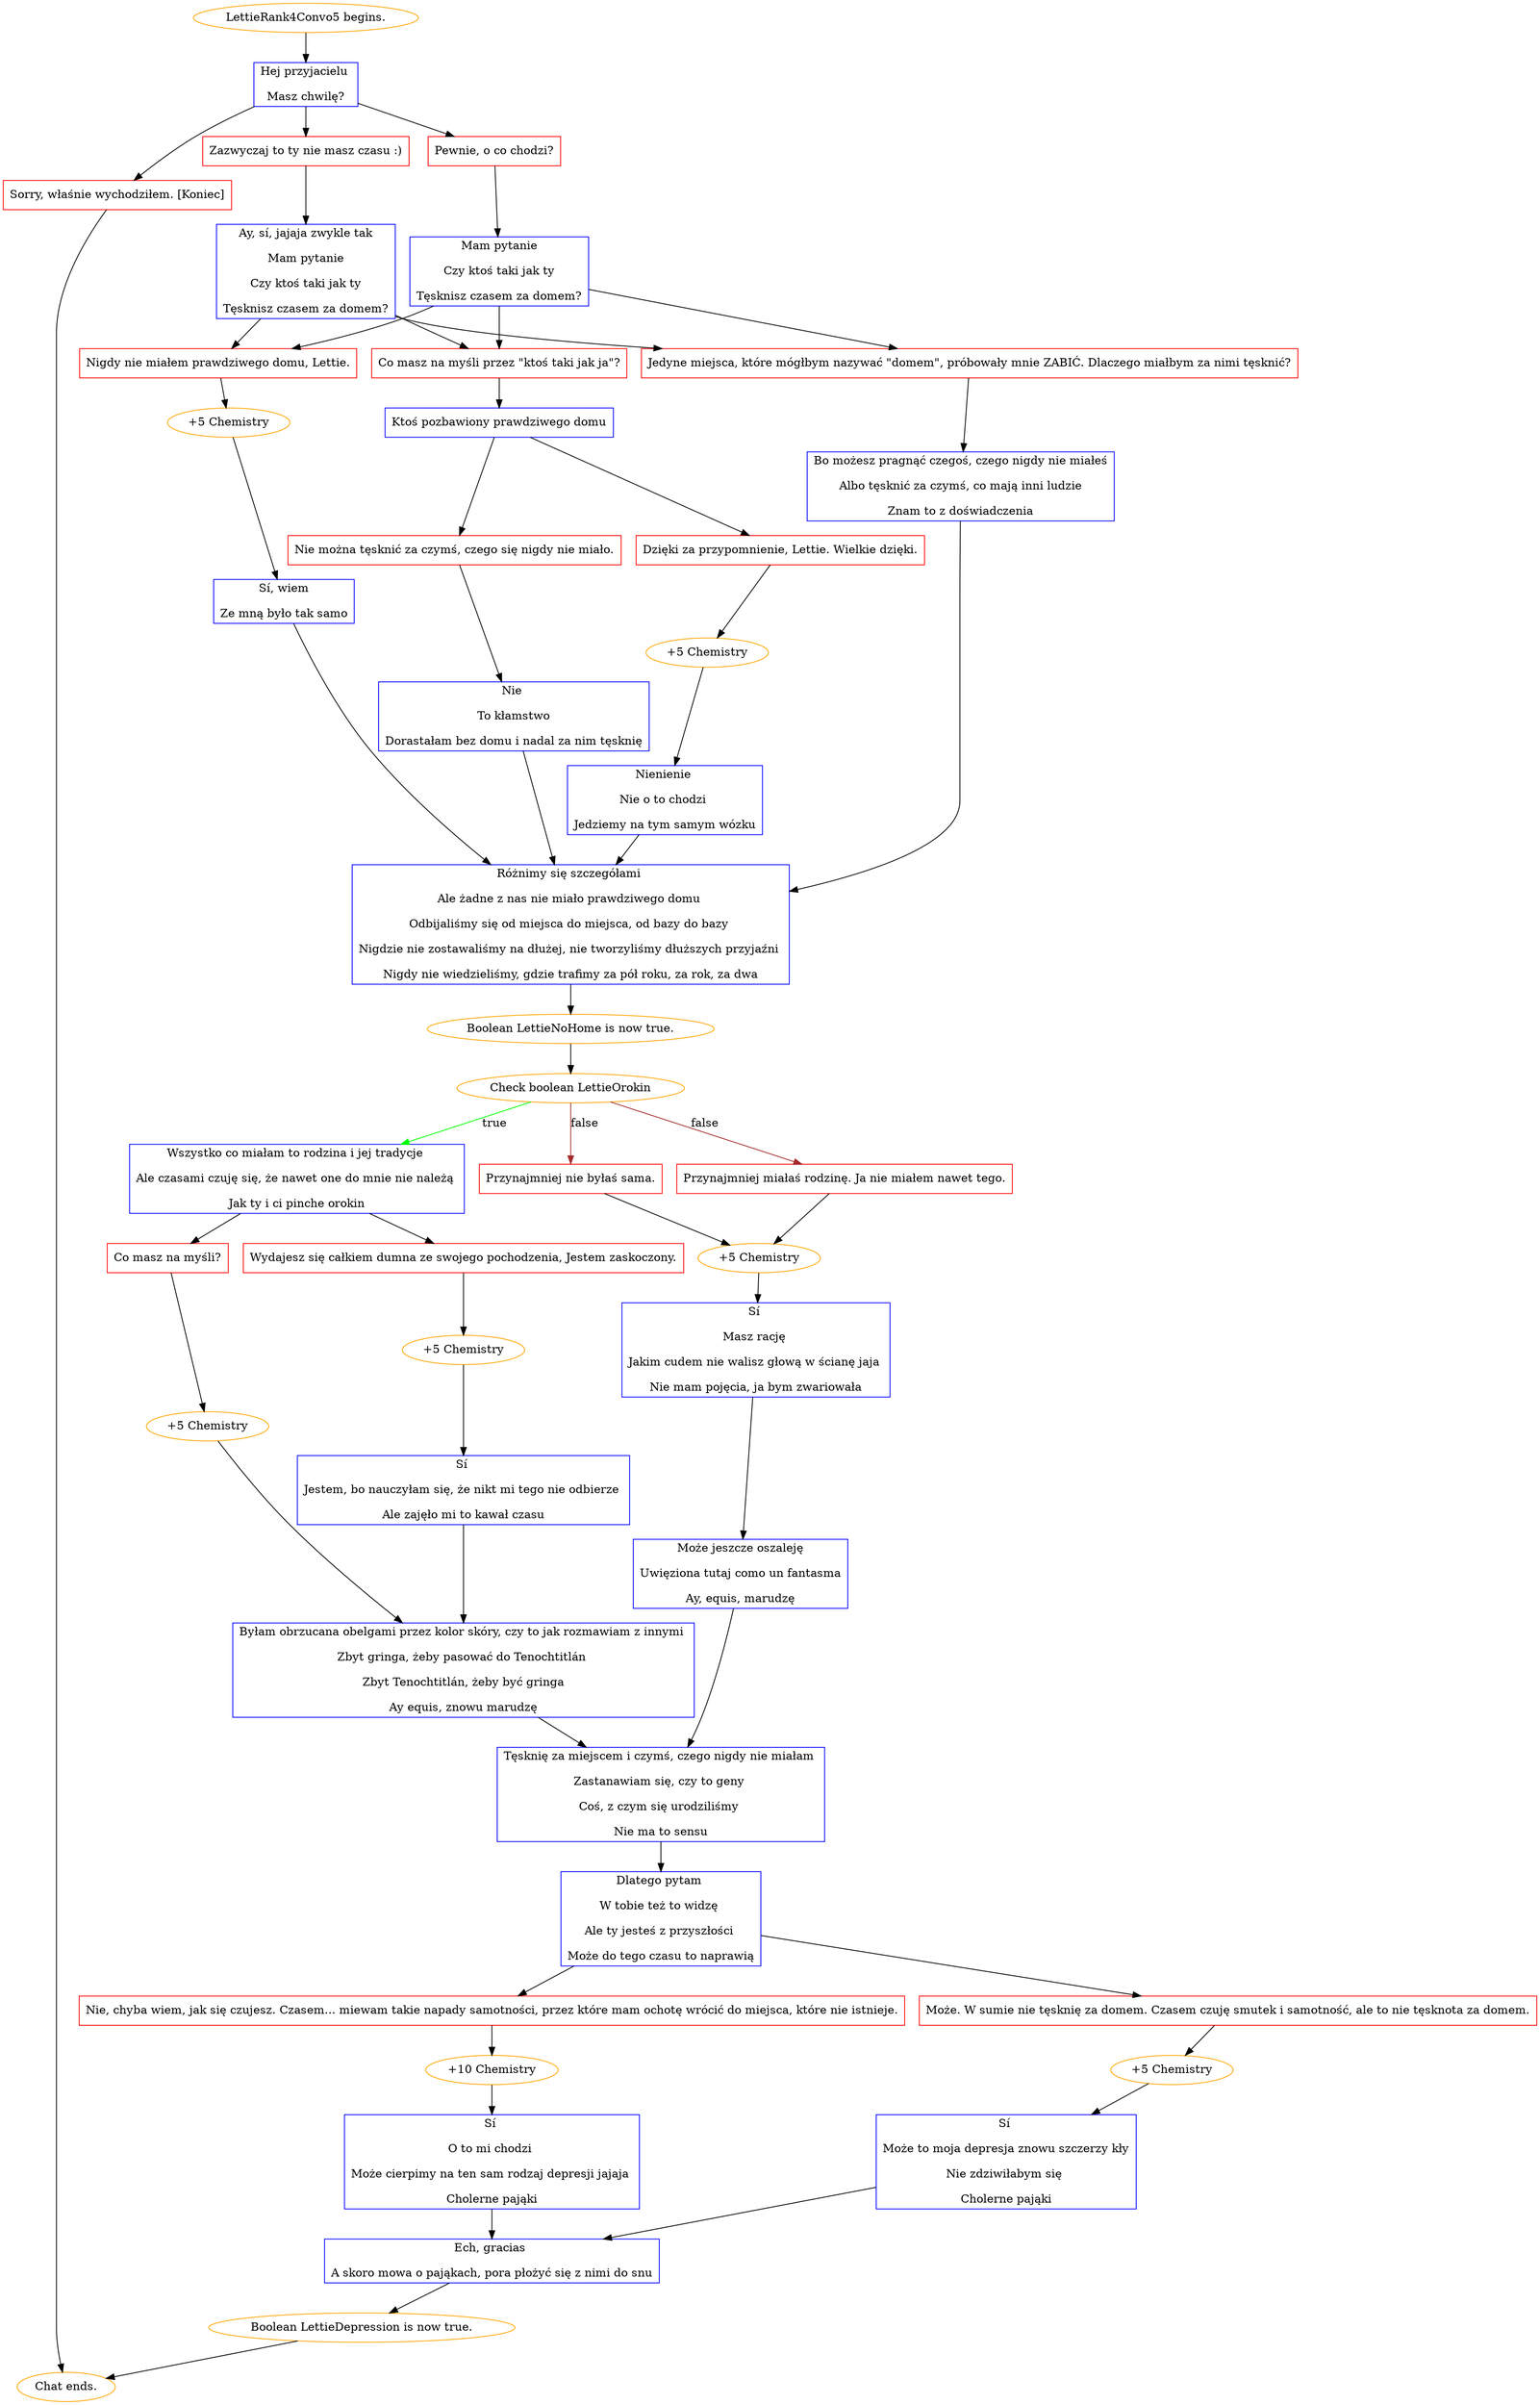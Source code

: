 digraph {
	"LettieRank4Convo5 begins." [color=orange];
		"LettieRank4Convo5 begins." -> j1894856778;
	j1894856778 [label="Hej przyjacielu 
Masz chwilę?",shape=box,color=blue];
		j1894856778 -> j2987218171;
		j1894856778 -> j3654456392;
		j1894856778 -> j450144540;
	j2987218171 [label="Zazwyczaj to ty nie masz czasu :)",shape=box,color=red];
		j2987218171 -> j1123571788;
	j3654456392 [label="Pewnie, o co chodzi?",shape=box,color=red];
		j3654456392 -> j3716638534;
	j450144540 [label="Sorry, właśnie wychodziłem. [Koniec]",shape=box,color=red];
		j450144540 -> "Chat ends.";
	j1123571788 [label="Ay, sí, jajaja zwykle tak
Mam pytanie
Czy ktoś taki jak ty
Tęsknisz czasem za domem?",shape=box,color=blue];
		j1123571788 -> j4091736635;
		j1123571788 -> j937286434;
		j1123571788 -> j661567522;
	j3716638534 [label="Mam pytanie
Czy ktoś taki jak ty
Tęsknisz czasem za domem?",shape=box,color=blue];
		j3716638534 -> j4091736635;
		j3716638534 -> j937286434;
		j3716638534 -> j661567522;
	"Chat ends." [color=orange];
	j4091736635 [label="Nigdy nie miałem prawdziwego domu, Lettie.",shape=box,color=red];
		j4091736635 -> j767253900;
	j937286434 [label="Co masz na myśli przez \"ktoś taki jak ja\"?",shape=box,color=red];
		j937286434 -> j3600029080;
	j661567522 [label="Jedyne miejsca, które mógłbym nazywać \"domem\", próbowały mnie ZABIĆ. Dlaczego miałbym za nimi tęsknić?",shape=box,color=red];
		j661567522 -> j2243600383;
	j767253900 [label="+5 Chemistry",color=orange];
		j767253900 -> j2608946900;
	j3600029080 [label="Ktoś pozbawiony prawdziwego domu",shape=box,color=blue];
		j3600029080 -> j1993994465;
		j3600029080 -> j1434196238;
	j2243600383 [label="Bo możesz pragnąć czegoś, czego nigdy nie miałeś
Albo tęsknić za czymś, co mają inni ludzie
Znam to z doświadczenia",shape=box,color=blue];
		j2243600383 -> j1589288274;
	j2608946900 [label="Sí, wiem
Ze mną było tak samo",shape=box,color=blue];
		j2608946900 -> j1589288274;
	j1993994465 [label="Dzięki za przypomnienie, Lettie. Wielkie dzięki.",shape=box,color=red];
		j1993994465 -> j3588902629;
	j1434196238 [label="Nie można tęsknić za czymś, czego się nigdy nie miało.",shape=box,color=red];
		j1434196238 -> j442110953;
	j1589288274 [label="Różnimy się szczegółami 
Ale żadne z nas nie miało prawdziwego domu 
Odbijaliśmy się od miejsca do miejsca, od bazy do bazy 
Nigdzie nie zostawaliśmy na dłużej, nie tworzyliśmy dłuższych przyjaźni 
Nigdy nie wiedzieliśmy, gdzie trafimy za pół roku, za rok, za dwa",shape=box,color=blue];
		j1589288274 -> j3743883771;
	j3588902629 [label="+5 Chemistry",color=orange];
		j3588902629 -> j989793048;
	j442110953 [label="Nie 
To kłamstwo
Dorastałam bez domu i nadal za nim tęsknię",shape=box,color=blue];
		j442110953 -> j1589288274;
	j3743883771 [label="Boolean LettieNoHome is now true.",color=orange];
		j3743883771 -> j3455817849;
	j989793048 [label="Nienienie 
Nie o to chodzi 
Jedziemy na tym samym wózku",shape=box,color=blue];
		j989793048 -> j1589288274;
	j3455817849 [label="Check boolean LettieOrokin",color=orange];
		j3455817849 -> j845815444 [label=true,color=green];
		j3455817849 -> j824597162 [label=false,color=brown];
		j3455817849 -> j3831611016 [label=false,color=brown];
	j845815444 [label="Wszystko co miałam to rodzina i jej tradycje 
Ale czasami czuję się, że nawet one do mnie nie należą 
Jak ty i ci pinche orokin",shape=box,color=blue];
		j845815444 -> j1410572229;
		j845815444 -> j3167021852;
	j824597162 [label="Przynajmniej miałaś rodzinę. Ja nie miałem nawet tego.",shape=box,color=red];
		j824597162 -> j1449731358;
	j3831611016 [label="Przynajmniej nie byłaś sama.",shape=box,color=red];
		j3831611016 -> j1449731358;
	j1410572229 [label="Co masz na myśli?",shape=box,color=red];
		j1410572229 -> j649398974;
	j3167021852 [label="Wydajesz się całkiem dumna ze swojego pochodzenia, Jestem zaskoczony.",shape=box,color=red];
		j3167021852 -> j2759154116;
	j1449731358 [label="+5 Chemistry",color=orange];
		j1449731358 -> j4016157088;
	j649398974 [label="+5 Chemistry",color=orange];
		j649398974 -> j4239526537;
	j2759154116 [label="+5 Chemistry",color=orange];
		j2759154116 -> j1112053795;
	j4016157088 [label="Sí 
Masz rację 
Jakim cudem nie walisz głową w ścianę jaja 
Nie mam pojęcia, ja bym zwariowała",shape=box,color=blue];
		j4016157088 -> j1934974148;
	j4239526537 [label="Byłam obrzucana obelgami przez kolor skóry, czy to jak rozmawiam z innymi 
Zbyt gringa, żeby pasować do Tenochtitlán 
Zbyt Tenochtitlán, żeby być gringa
Ay equis, znowu marudzę",shape=box,color=blue];
		j4239526537 -> j2923610212;
	j1112053795 [label="Sí 
Jestem, bo nauczyłam się, że nikt mi tego nie odbierze 
Ale zajęło mi to kawał czasu",shape=box,color=blue];
		j1112053795 -> j4239526537;
	j1934974148 [label="Może jeszcze oszaleję
Uwięziona tutaj como un fantasma
Ay, equis, marudzę",shape=box,color=blue];
		j1934974148 -> j2923610212;
	j2923610212 [label="Tęsknię za miejscem i czymś, czego nigdy nie miałam 
Zastanawiam się, czy to geny 
Coś, z czym się urodziliśmy 
Nie ma to sensu",shape=box,color=blue];
		j2923610212 -> j792771436;
	j792771436 [label="Dlatego pytam 
W tobie też to widzę 
Ale ty jesteś z przyszłości 
Może do tego czasu to naprawią",shape=box,color=blue];
		j792771436 -> j2674078556;
		j792771436 -> j3217584589;
	j2674078556 [label="Nie, chyba wiem, jak się czujesz. Czasem... miewam takie napady samotności, przez które mam ochotę wrócić do miejsca, które nie istnieje.",shape=box,color=red];
		j2674078556 -> j2206290158;
	j3217584589 [label="Może. W sumie nie tęsknię za domem. Czasem czuję smutek i samotność, ale to nie tęsknota za domem.",shape=box,color=red];
		j3217584589 -> j2042653395;
	j2206290158 [label="+10 Chemistry",color=orange];
		j2206290158 -> j2892610349;
	j2042653395 [label="+5 Chemistry",color=orange];
		j2042653395 -> j2325261622;
	j2892610349 [label="Sí 
O to mi chodzi 
Może cierpimy na ten sam rodzaj depresji jajaja 
Cholerne pająki",shape=box,color=blue];
		j2892610349 -> j869900731;
	j2325261622 [label="Sí 
Może to moja depresja znowu szczerzy kły
Nie zdziwiłabym się 
Cholerne pająki",shape=box,color=blue];
		j2325261622 -> j869900731;
	j869900731 [label="Ech, gracias 
A skoro mowa o pająkach, pora płożyć się z nimi do snu",shape=box,color=blue];
		j869900731 -> j1574806976;
	j1574806976 [label="Boolean LettieDepression is now true.",color=orange];
		j1574806976 -> "Chat ends.";
}